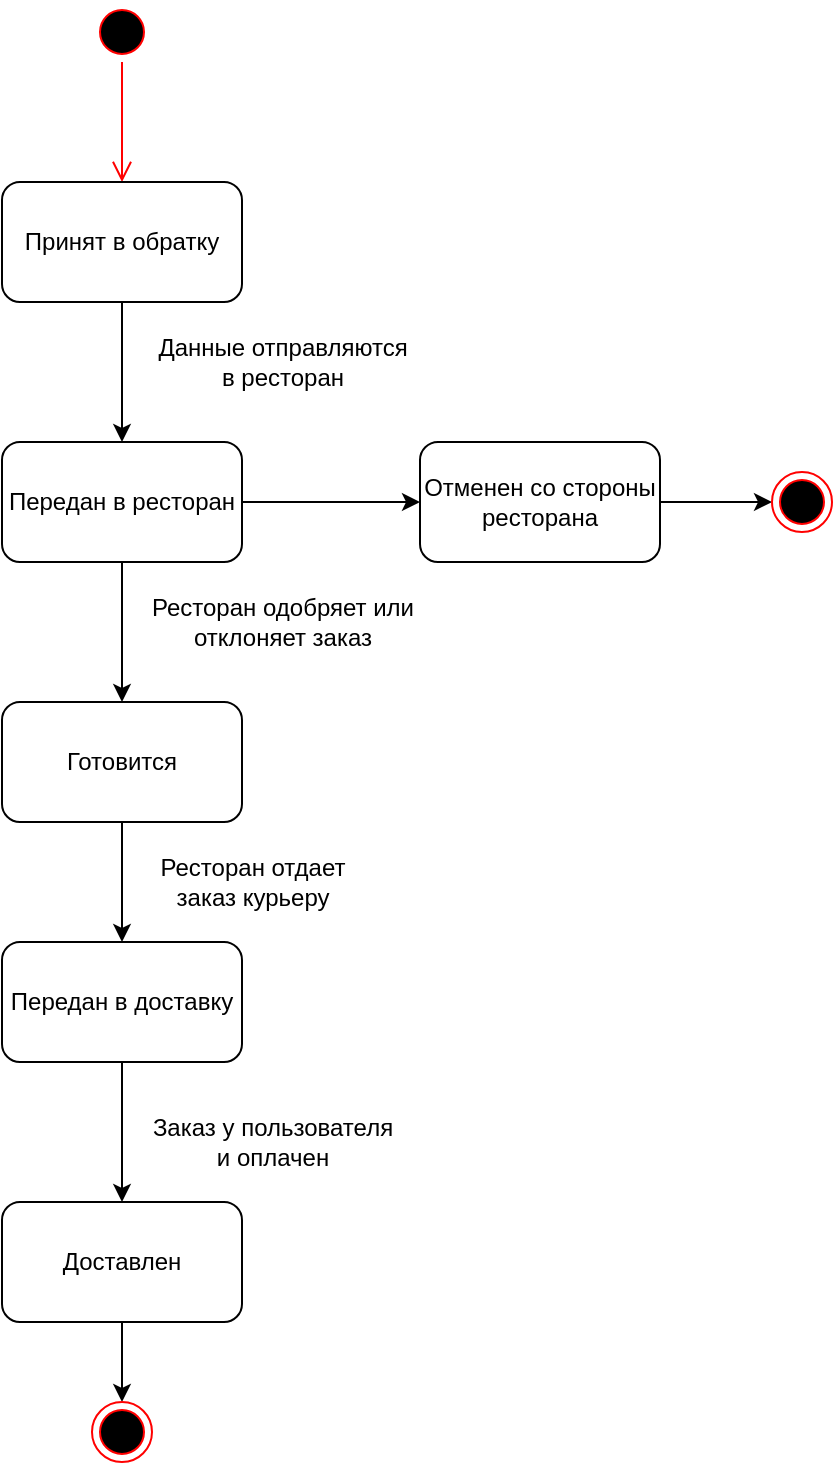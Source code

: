 <mxfile version="20.2.3" type="device"><diagram id="bA_aSi5EAwfudLIvhaOS" name="Страница 1"><mxGraphModel dx="1422" dy="857" grid="1" gridSize="10" guides="1" tooltips="1" connect="1" arrows="1" fold="1" page="1" pageScale="1" pageWidth="827" pageHeight="1169" math="0" shadow="0"><root><mxCell id="0"/><mxCell id="1" parent="0"/><mxCell id="xbITZnt3hMOQf1uAIEpw-6" value="" style="ellipse;html=1;shape=startState;fillColor=#000000;strokeColor=#ff0000;" vertex="1" parent="1"><mxGeometry x="190" y="110" width="30" height="30" as="geometry"/></mxCell><mxCell id="xbITZnt3hMOQf1uAIEpw-7" value="" style="edgeStyle=orthogonalEdgeStyle;html=1;verticalAlign=bottom;endArrow=open;endSize=8;strokeColor=#ff0000;rounded=0;" edge="1" source="xbITZnt3hMOQf1uAIEpw-6" parent="1"><mxGeometry relative="1" as="geometry"><mxPoint x="205" y="200" as="targetPoint"/></mxGeometry></mxCell><mxCell id="xbITZnt3hMOQf1uAIEpw-10" style="edgeStyle=orthogonalEdgeStyle;rounded=0;orthogonalLoop=1;jettySize=auto;html=1;entryX=0.5;entryY=0;entryDx=0;entryDy=0;" edge="1" parent="1" source="xbITZnt3hMOQf1uAIEpw-8" target="xbITZnt3hMOQf1uAIEpw-9"><mxGeometry relative="1" as="geometry"/></mxCell><mxCell id="xbITZnt3hMOQf1uAIEpw-8" value="Принят в обратку" style="rounded=1;whiteSpace=wrap;html=1;" vertex="1" parent="1"><mxGeometry x="145" y="200" width="120" height="60" as="geometry"/></mxCell><mxCell id="xbITZnt3hMOQf1uAIEpw-14" style="edgeStyle=orthogonalEdgeStyle;rounded=0;orthogonalLoop=1;jettySize=auto;html=1;entryX=0.5;entryY=0;entryDx=0;entryDy=0;" edge="1" parent="1" source="xbITZnt3hMOQf1uAIEpw-9" target="xbITZnt3hMOQf1uAIEpw-13"><mxGeometry relative="1" as="geometry"/></mxCell><mxCell id="xbITZnt3hMOQf1uAIEpw-18" style="edgeStyle=orthogonalEdgeStyle;rounded=0;orthogonalLoop=1;jettySize=auto;html=1;exitX=1;exitY=0.5;exitDx=0;exitDy=0;entryX=0;entryY=0.5;entryDx=0;entryDy=0;" edge="1" parent="1" source="xbITZnt3hMOQf1uAIEpw-9" target="xbITZnt3hMOQf1uAIEpw-17"><mxGeometry relative="1" as="geometry"/></mxCell><mxCell id="xbITZnt3hMOQf1uAIEpw-9" value="Передан в ресторан" style="rounded=1;whiteSpace=wrap;html=1;" vertex="1" parent="1"><mxGeometry x="145" y="330" width="120" height="60" as="geometry"/></mxCell><mxCell id="xbITZnt3hMOQf1uAIEpw-20" style="edgeStyle=orthogonalEdgeStyle;rounded=0;orthogonalLoop=1;jettySize=auto;html=1;entryX=0.5;entryY=0;entryDx=0;entryDy=0;" edge="1" parent="1" source="xbITZnt3hMOQf1uAIEpw-13" target="xbITZnt3hMOQf1uAIEpw-19"><mxGeometry relative="1" as="geometry"/></mxCell><mxCell id="xbITZnt3hMOQf1uAIEpw-13" value="Готовится" style="rounded=1;whiteSpace=wrap;html=1;" vertex="1" parent="1"><mxGeometry x="145" y="460" width="120" height="60" as="geometry"/></mxCell><mxCell id="xbITZnt3hMOQf1uAIEpw-15" value="Данные отправляются&lt;br&gt;в ресторан" style="text;html=1;align=center;verticalAlign=middle;resizable=0;points=[];autosize=1;strokeColor=none;fillColor=none;" vertex="1" parent="1"><mxGeometry x="210" y="270" width="150" height="40" as="geometry"/></mxCell><mxCell id="xbITZnt3hMOQf1uAIEpw-16" value="Ресторан одобряет или &lt;br&gt;отклоняет заказ" style="text;html=1;align=center;verticalAlign=middle;resizable=0;points=[];autosize=1;strokeColor=none;fillColor=none;" vertex="1" parent="1"><mxGeometry x="210" y="400" width="150" height="40" as="geometry"/></mxCell><mxCell id="xbITZnt3hMOQf1uAIEpw-32" style="edgeStyle=orthogonalEdgeStyle;rounded=0;orthogonalLoop=1;jettySize=auto;html=1;exitX=1;exitY=0.5;exitDx=0;exitDy=0;" edge="1" parent="1" source="xbITZnt3hMOQf1uAIEpw-17" target="xbITZnt3hMOQf1uAIEpw-31"><mxGeometry relative="1" as="geometry"/></mxCell><mxCell id="xbITZnt3hMOQf1uAIEpw-17" value="Отменен со стороны&lt;br&gt;ресторана" style="rounded=1;whiteSpace=wrap;html=1;" vertex="1" parent="1"><mxGeometry x="354" y="330" width="120" height="60" as="geometry"/></mxCell><mxCell id="xbITZnt3hMOQf1uAIEpw-24" style="edgeStyle=orthogonalEdgeStyle;rounded=0;orthogonalLoop=1;jettySize=auto;html=1;entryX=0.5;entryY=0;entryDx=0;entryDy=0;" edge="1" parent="1" source="xbITZnt3hMOQf1uAIEpw-19" target="xbITZnt3hMOQf1uAIEpw-23"><mxGeometry relative="1" as="geometry"/></mxCell><mxCell id="xbITZnt3hMOQf1uAIEpw-19" value="Передан в доставку" style="rounded=1;whiteSpace=wrap;html=1;" vertex="1" parent="1"><mxGeometry x="145" y="580" width="120" height="60" as="geometry"/></mxCell><mxCell id="xbITZnt3hMOQf1uAIEpw-21" value="Ресторан отдает&lt;br&gt;заказ курьеру" style="text;html=1;align=center;verticalAlign=middle;resizable=0;points=[];autosize=1;strokeColor=none;fillColor=none;" vertex="1" parent="1"><mxGeometry x="210" y="530" width="120" height="40" as="geometry"/></mxCell><mxCell id="xbITZnt3hMOQf1uAIEpw-30" style="edgeStyle=orthogonalEdgeStyle;rounded=0;orthogonalLoop=1;jettySize=auto;html=1;entryX=0.5;entryY=0;entryDx=0;entryDy=0;" edge="1" parent="1" source="xbITZnt3hMOQf1uAIEpw-23" target="xbITZnt3hMOQf1uAIEpw-26"><mxGeometry relative="1" as="geometry"/></mxCell><mxCell id="xbITZnt3hMOQf1uAIEpw-23" value="Доставлен" style="rounded=1;whiteSpace=wrap;html=1;" vertex="1" parent="1"><mxGeometry x="145" y="710" width="120" height="60" as="geometry"/></mxCell><mxCell id="xbITZnt3hMOQf1uAIEpw-25" value="Заказ у пользователя&lt;br&gt;и оплачен" style="text;html=1;align=center;verticalAlign=middle;resizable=0;points=[];autosize=1;strokeColor=none;fillColor=none;" vertex="1" parent="1"><mxGeometry x="210" y="660" width="140" height="40" as="geometry"/></mxCell><mxCell id="xbITZnt3hMOQf1uAIEpw-26" value="" style="ellipse;html=1;shape=endState;fillColor=#000000;strokeColor=#ff0000;" vertex="1" parent="1"><mxGeometry x="190" y="810" width="30" height="30" as="geometry"/></mxCell><mxCell id="xbITZnt3hMOQf1uAIEpw-31" value="" style="ellipse;html=1;shape=endState;fillColor=#000000;strokeColor=#ff0000;" vertex="1" parent="1"><mxGeometry x="530" y="345" width="30" height="30" as="geometry"/></mxCell></root></mxGraphModel></diagram></mxfile>